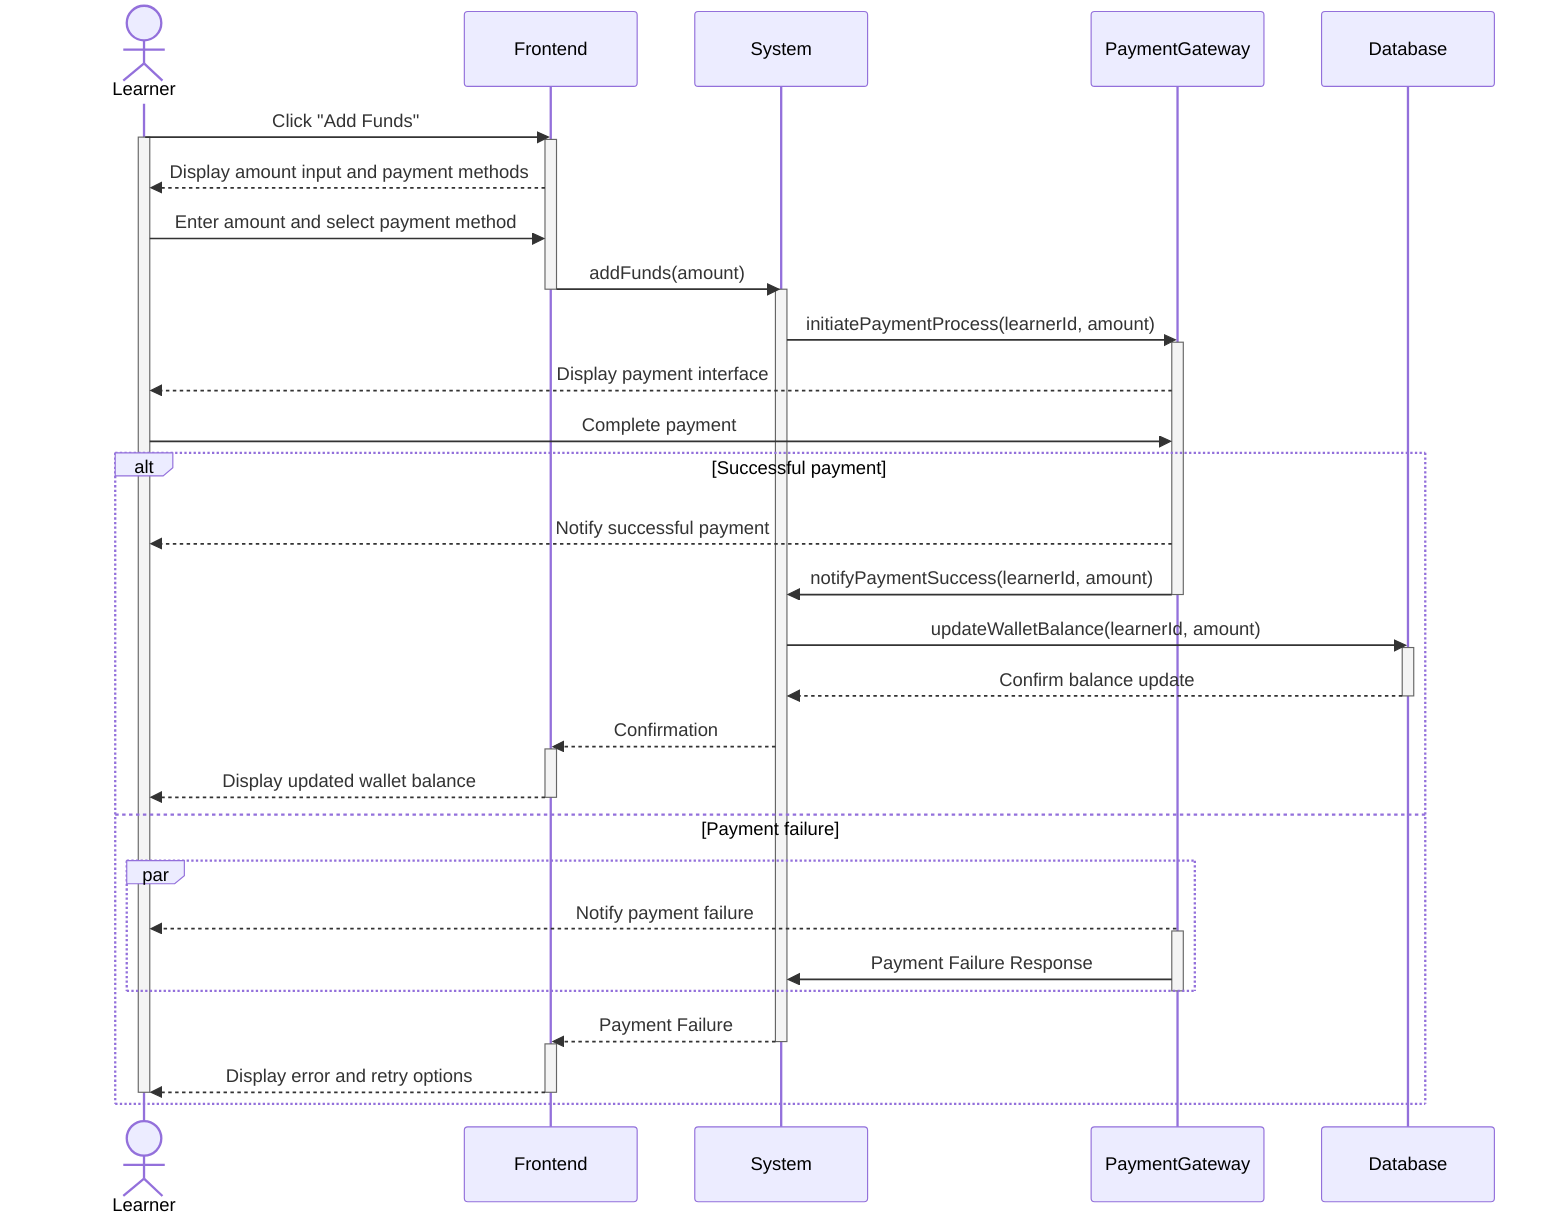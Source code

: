 sequenceDiagram
    actor Learner
    participant Frontend
    participant System
    participant PaymentGateway
    participant Database

    Learner->>Frontend: Click "Add Funds"
    activate Learner
    activate Frontend
    Frontend-->>Learner: Display amount input and payment methods
    Learner->>Frontend: Enter amount and select payment method
    Frontend->>System: addFunds(amount)
    activate System
    deactivate Frontend
    
    System->>PaymentGateway: initiatePaymentProcess(learnerId, amount)
    activate PaymentGateway
    PaymentGateway-->>Learner: Display payment interface

    Learner->>PaymentGateway: Complete payment
    alt Successful payment
        PaymentGateway-->>Learner: Notify successful payment
        PaymentGateway->>System: notifyPaymentSuccess(learnerId, amount)
        deactivate PaymentGateway
        
        System->>Database: updateWalletBalance(learnerId, amount)
        activate Database
        Database-->>System: Confirm balance update
        deactivate Database
        
        System-->>Frontend: Confirmation
        activate Frontend
        Frontend-->>Learner: Display updated wallet balance
        deactivate Frontend
    else Payment failure
        par
            PaymentGateway-->>Learner: Notify payment failure
            activate PaymentGateway
            PaymentGateway->>System: Payment Failure Response
        end
        deactivate PaymentGateway
        
        System-->>Frontend: Payment Failure 
        deactivate System
        activate Frontend
        Frontend-->>Learner: Display error and retry options
        deactivate Learner
        deactivate Frontend
    end